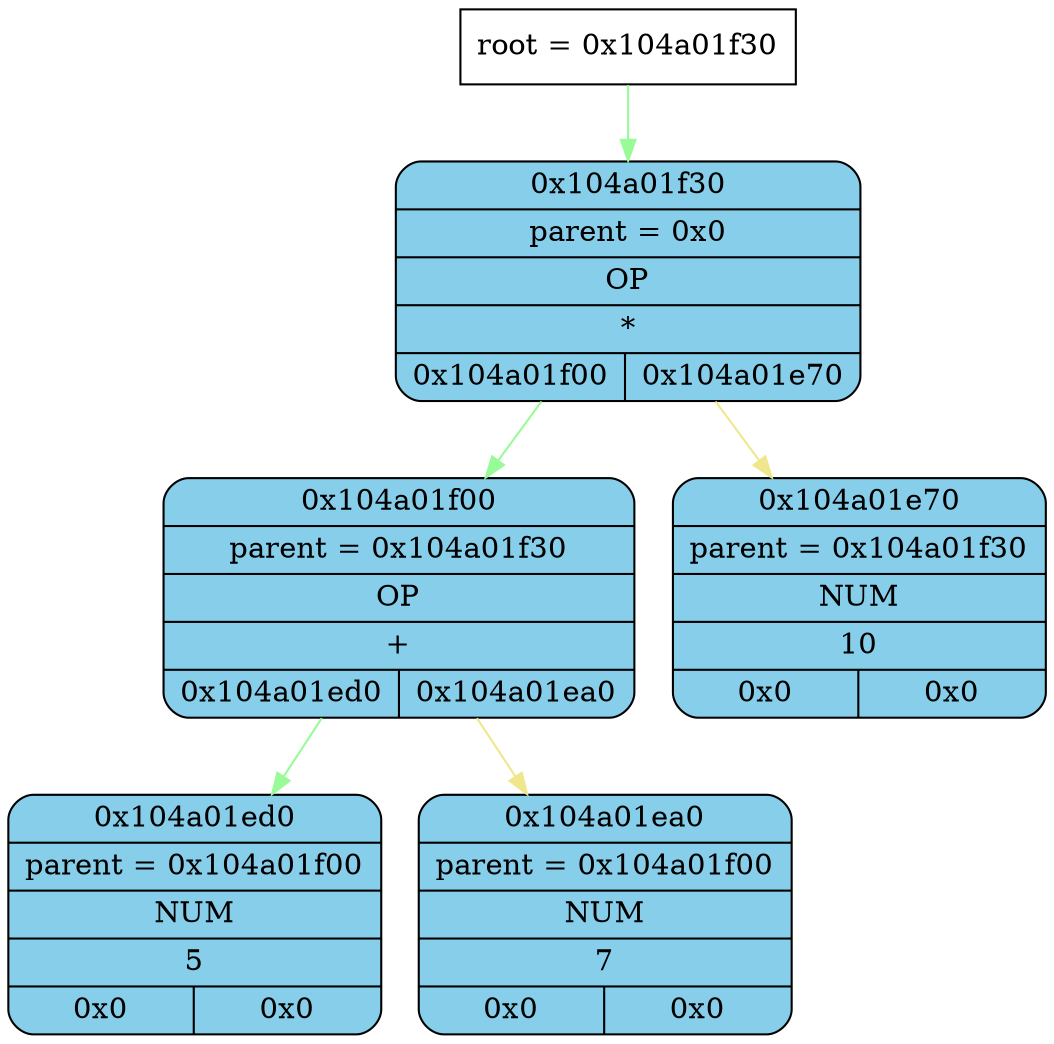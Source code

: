 digraph
{
    node_info[shape = record, label = "{root = 0x104a01f30}"];

    node_info->node_0x104a01f30 [color = "#98FB98"];
    node_0x104a01f30[shape = Mrecord, label = "{{0x104a01f30} | {parent =  0x0} | {OP} | {*} | {0x104a01f00 | 0x104a01e70}}",
                style="filled", fillcolor="#87CEEB"];
    node_0x104a01f00[shape = Mrecord, label = "{{0x104a01f00} | {parent =  0x104a01f30} | {OP} | {+} | {0x104a01ed0 | 0x104a01ea0}}",
                style="filled", fillcolor="#87CEEB"];
    node_0x104a01ed0[shape = Mrecord, label = "{{0x104a01ed0} | {parent =  0x104a01f00} | {NUM} | {5} | {0x0 | 0x0}}",
                style="filled", fillcolor="#87CEEB"];
    node_0x104a01ea0[shape = Mrecord, label = "{{0x104a01ea0} | {parent =  0x104a01f00} | {NUM} | {7} | {0x0 | 0x0}}",
                style="filled", fillcolor="#87CEEB"];
    node_0x104a01e70[shape = Mrecord, label = "{{0x104a01e70} | {parent =  0x104a01f30} | {NUM} | {10} | {0x0 | 0x0}}",
                style="filled", fillcolor="#87CEEB"];
    node_0x104a01f30->node_0x104a01f00 [color = "#98FB98"];
    node_0x104a01f00->node_0x104a01ed0 [color = "#98FB98"];
    node_0x104a01f00->node_0x104a01ea0 [color = "#F0E68C"];
    node_0x104a01f30->node_0x104a01e70 [color = "#F0E68C"];
}